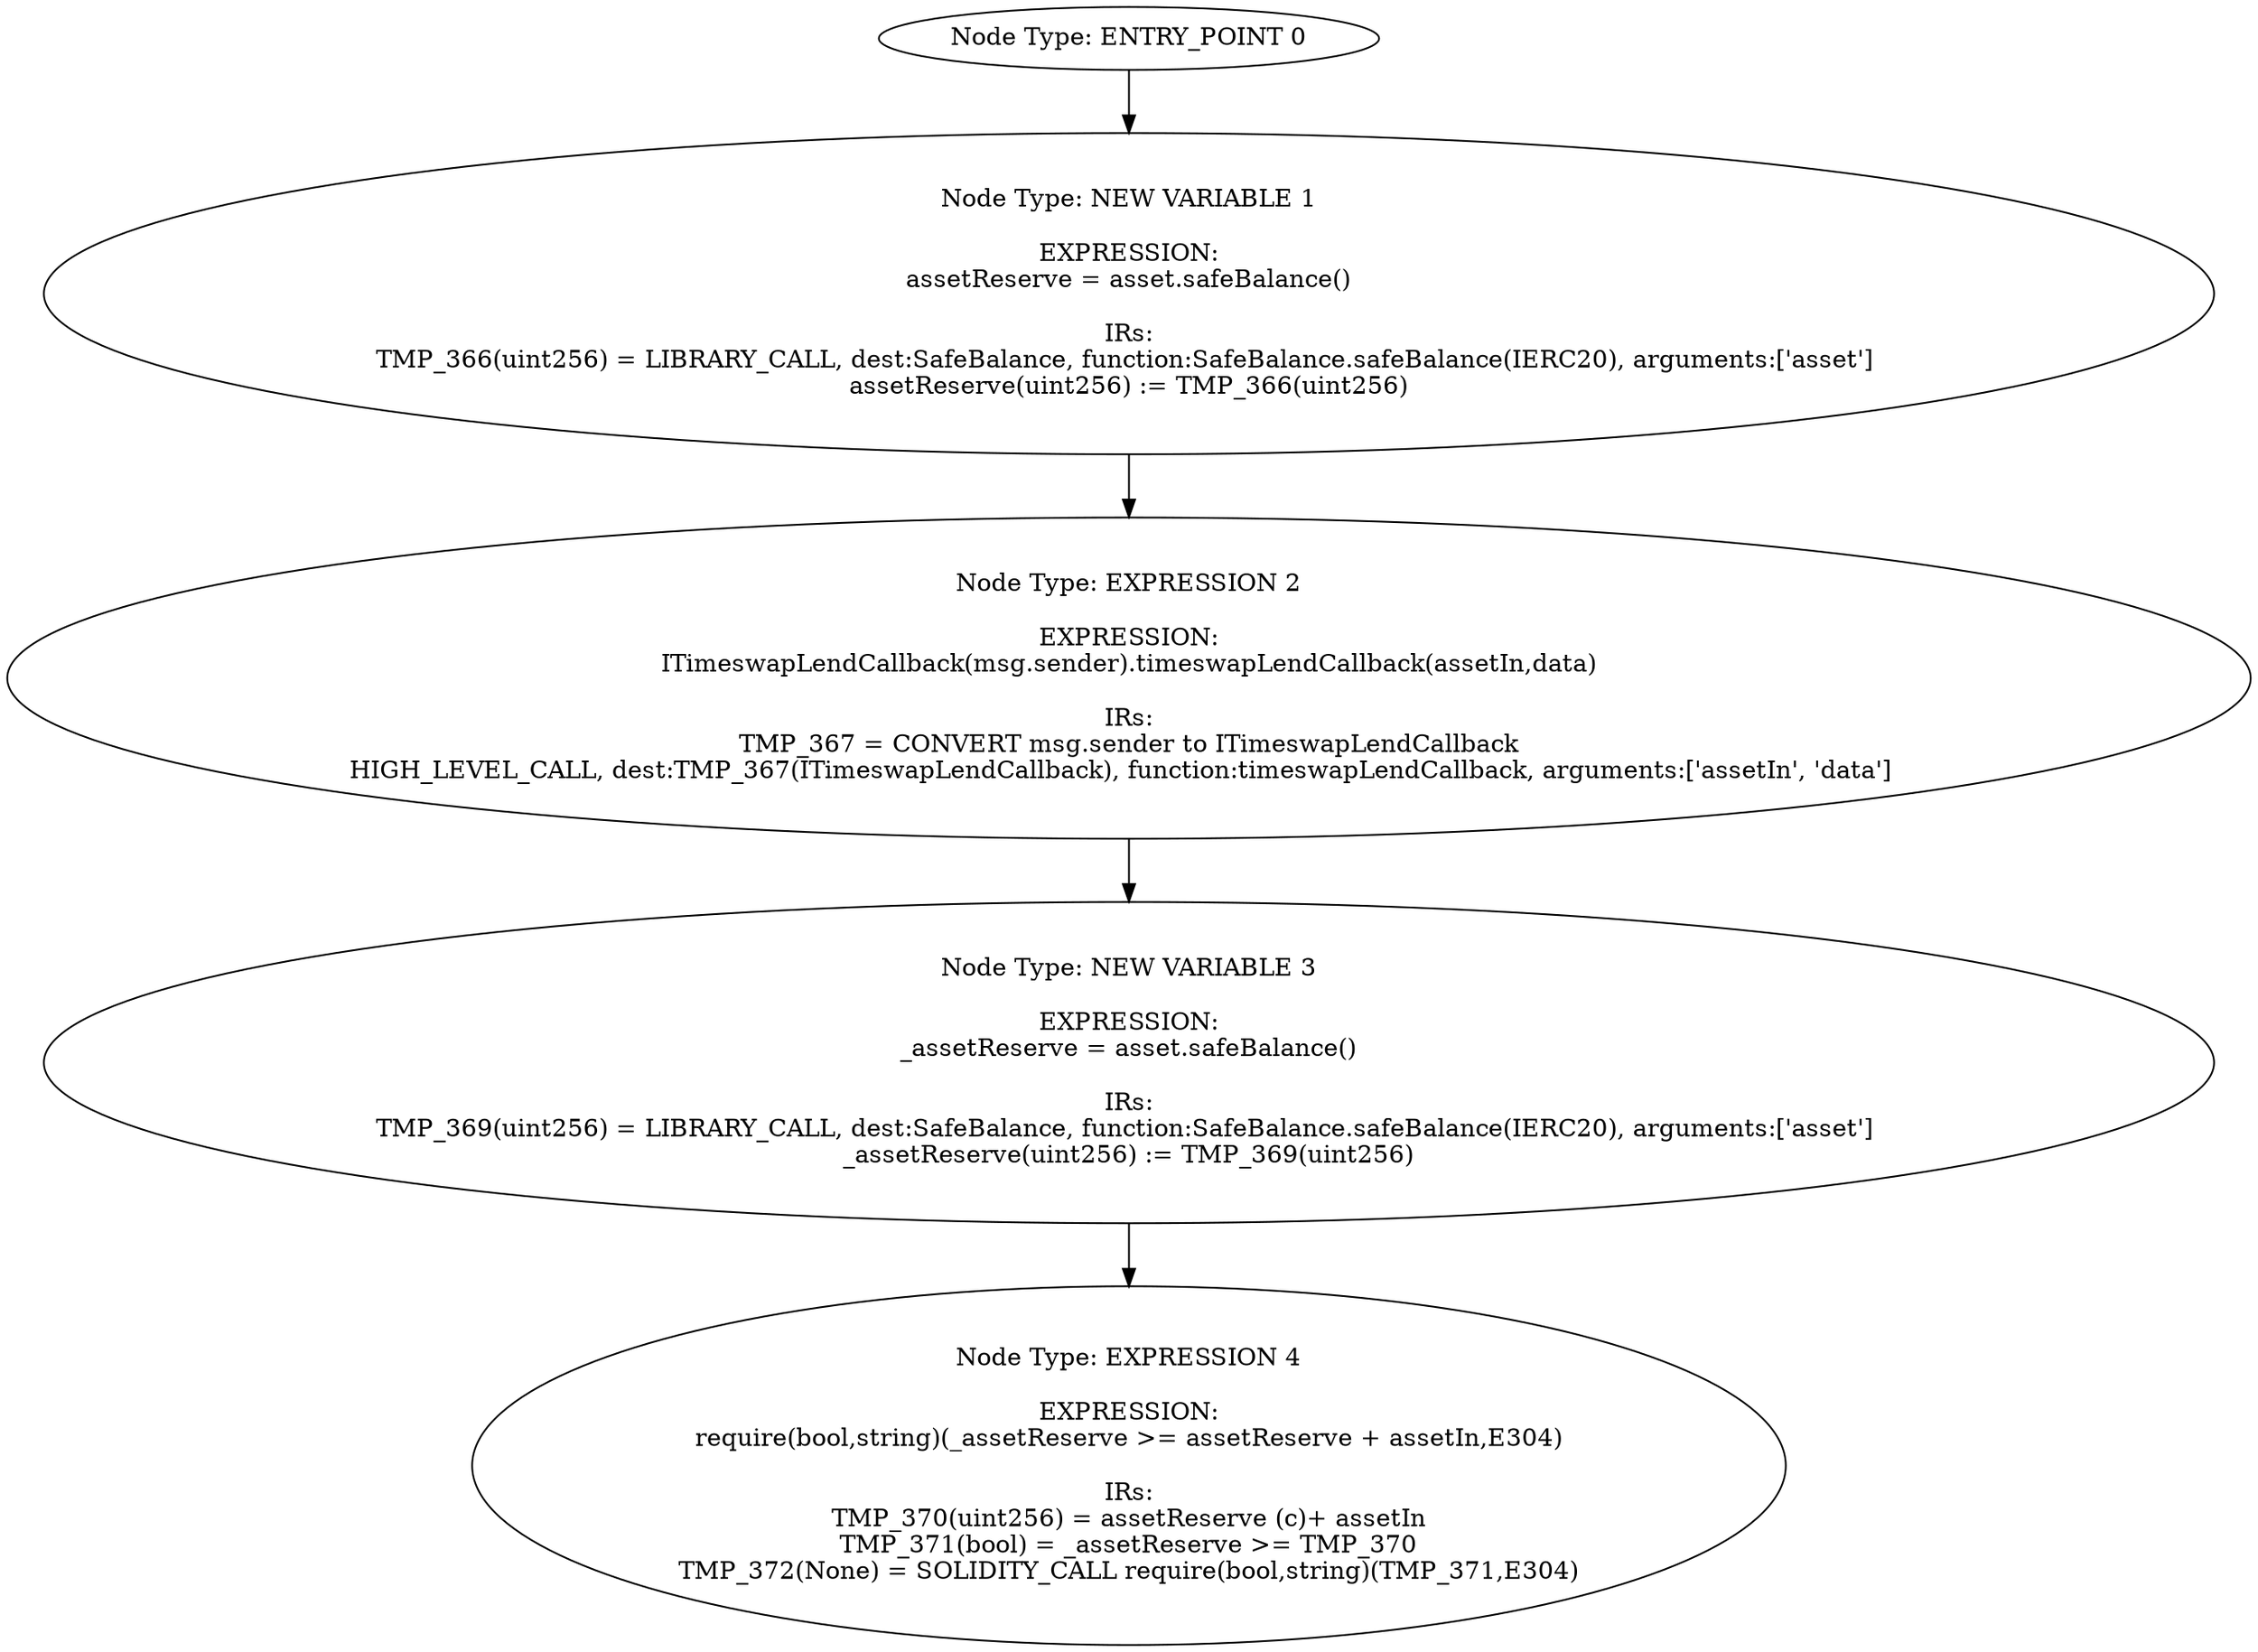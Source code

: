 digraph{
0[label="Node Type: ENTRY_POINT 0
"];
0->1;
1[label="Node Type: NEW VARIABLE 1

EXPRESSION:
assetReserve = asset.safeBalance()

IRs:
TMP_366(uint256) = LIBRARY_CALL, dest:SafeBalance, function:SafeBalance.safeBalance(IERC20), arguments:['asset'] 
assetReserve(uint256) := TMP_366(uint256)"];
1->2;
2[label="Node Type: EXPRESSION 2

EXPRESSION:
ITimeswapLendCallback(msg.sender).timeswapLendCallback(assetIn,data)

IRs:
TMP_367 = CONVERT msg.sender to ITimeswapLendCallback
HIGH_LEVEL_CALL, dest:TMP_367(ITimeswapLendCallback), function:timeswapLendCallback, arguments:['assetIn', 'data']  "];
2->3;
3[label="Node Type: NEW VARIABLE 3

EXPRESSION:
_assetReserve = asset.safeBalance()

IRs:
TMP_369(uint256) = LIBRARY_CALL, dest:SafeBalance, function:SafeBalance.safeBalance(IERC20), arguments:['asset'] 
_assetReserve(uint256) := TMP_369(uint256)"];
3->4;
4[label="Node Type: EXPRESSION 4

EXPRESSION:
require(bool,string)(_assetReserve >= assetReserve + assetIn,E304)

IRs:
TMP_370(uint256) = assetReserve (c)+ assetIn
TMP_371(bool) = _assetReserve >= TMP_370
TMP_372(None) = SOLIDITY_CALL require(bool,string)(TMP_371,E304)"];
}
